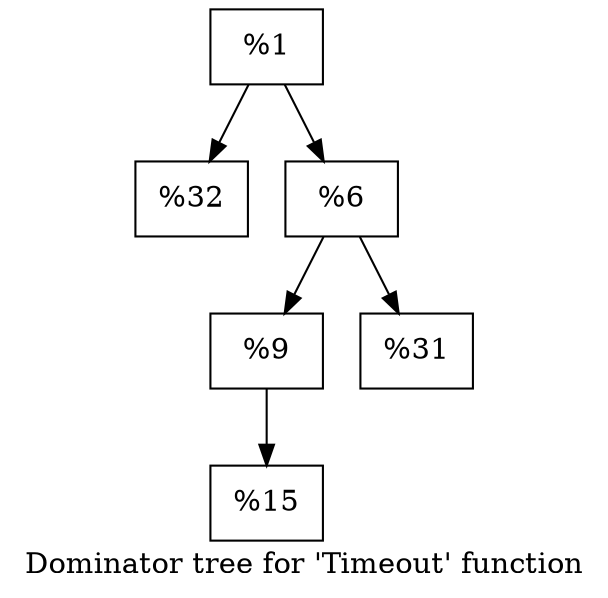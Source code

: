 digraph "Dominator tree for 'Timeout' function" {
	label="Dominator tree for 'Timeout' function";

	Node0x25b0610 [shape=record,label="{%1}"];
	Node0x25b0610 -> Node0x25ab0d0;
	Node0x25b0610 -> Node0x253e580;
	Node0x25ab0d0 [shape=record,label="{%32}"];
	Node0x253e580 [shape=record,label="{%6}"];
	Node0x253e580 -> Node0x25b5450;
	Node0x253e580 -> Node0x25a2cb0;
	Node0x25b5450 [shape=record,label="{%9}"];
	Node0x25b5450 -> Node0x25699d0;
	Node0x25699d0 [shape=record,label="{%15}"];
	Node0x25a2cb0 [shape=record,label="{%31}"];
}
